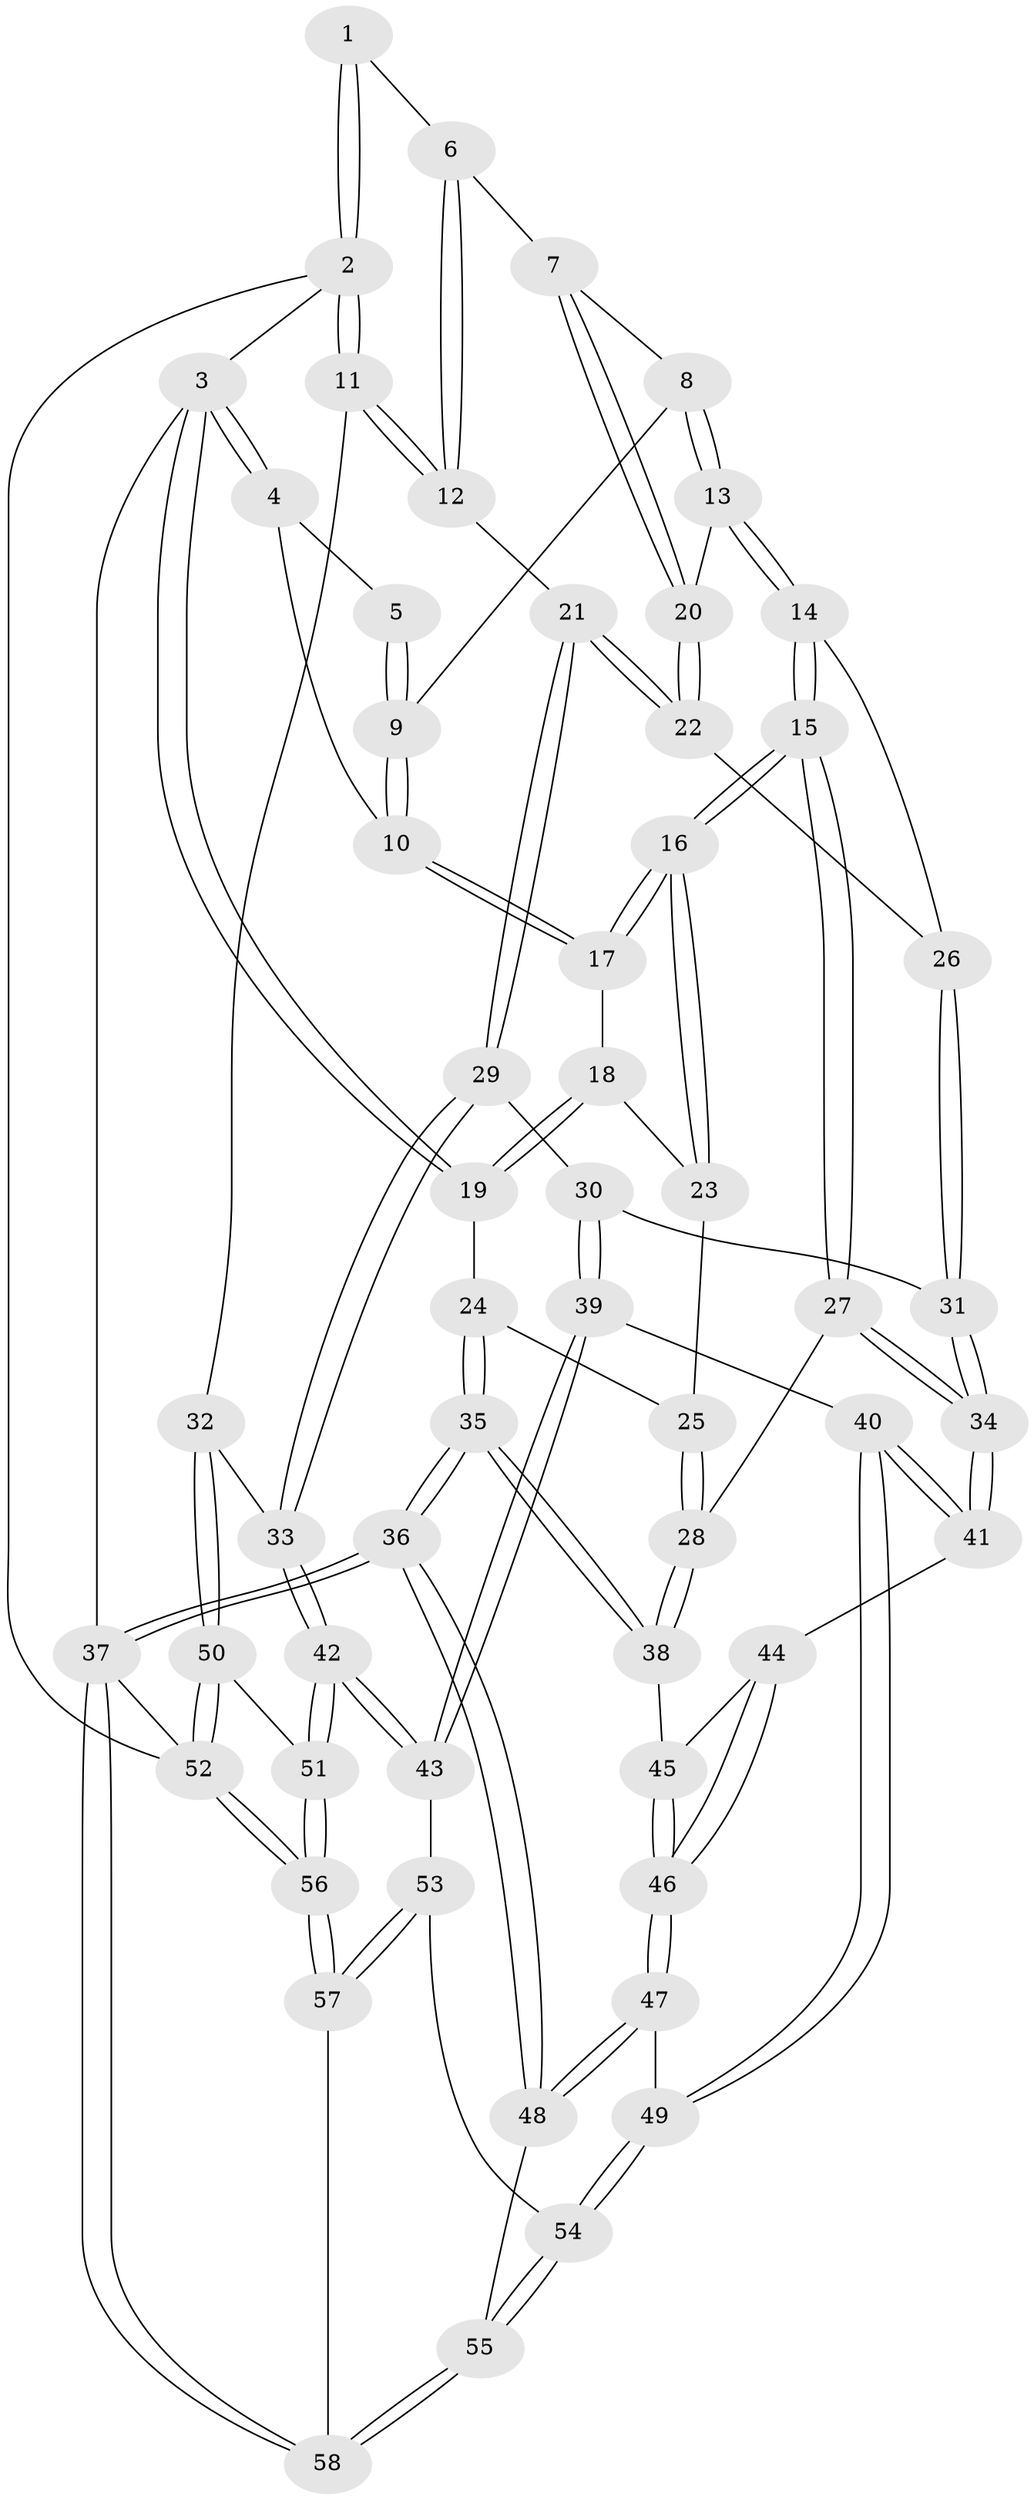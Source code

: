 // coarse degree distribution, {6: 0.17647058823529413, 3: 0.11764705882352941, 4: 0.4117647058823529, 5: 0.23529411764705882, 2: 0.058823529411764705}
// Generated by graph-tools (version 1.1) at 2025/21/03/04/25 18:21:26]
// undirected, 58 vertices, 142 edges
graph export_dot {
graph [start="1"]
  node [color=gray90,style=filled];
  1 [pos="+0.809647245020274+0"];
  2 [pos="+1+0"];
  3 [pos="+0+0"];
  4 [pos="+0.24352618057776892+0"];
  5 [pos="+0.5366588348904495+0"];
  6 [pos="+0.7887789204801785+0"];
  7 [pos="+0.6642176176887498+0.1317697792204225"];
  8 [pos="+0.5647053849241044+0.09797695430246522"];
  9 [pos="+0.5332710462970447+0.0447444061963822"];
  10 [pos="+0.30317060026834464+0.10009363159539397"];
  11 [pos="+1+0.23028768117969886"];
  12 [pos="+0.94080482309185+0.22935384890961133"];
  13 [pos="+0.4736776089151914+0.22351849233474064"];
  14 [pos="+0.40665842476973796+0.29397065127286726"];
  15 [pos="+0.3887899575295207+0.3002841938657188"];
  16 [pos="+0.35569500341261445+0.24954601762725123"];
  17 [pos="+0.3005144436257477+0.11100618389552873"];
  18 [pos="+0.20560056006346644+0.13314532988782177"];
  19 [pos="+0+0"];
  20 [pos="+0.7107033612514603+0.22939458922866673"];
  21 [pos="+0.8251576144358025+0.2812560029935438"];
  22 [pos="+0.7130852263847263+0.23334927643186365"];
  23 [pos="+0.11402885948424339+0.26088502247786716"];
  24 [pos="+0+0.16543056508328313"];
  25 [pos="+0.10115496257466285+0.26974788292517704"];
  26 [pos="+0.5983860669487657+0.32387941549601656"];
  27 [pos="+0.3638412023763775+0.3798818541797456"];
  28 [pos="+0.19331920212934486+0.4506307889325479"];
  29 [pos="+0.7865345735832315+0.45122277631851565"];
  30 [pos="+0.7368850311751933+0.46363096376977575"];
  31 [pos="+0.626284352740682+0.4445021864226195"];
  32 [pos="+1+0.5824062644789225"];
  33 [pos="+0.8561942133774388+0.5403541773094771"];
  34 [pos="+0.48057453930836896+0.5482984061551895"];
  35 [pos="+0+0.6500736078683287"];
  36 [pos="+0+0.844928681151395"];
  37 [pos="+0+1"];
  38 [pos="+0.1321678098243705+0.5307689177910364"];
  39 [pos="+0.5984475193243893+0.7165231196058459"];
  40 [pos="+0.5645904421285673+0.6914377020575474"];
  41 [pos="+0.4819498831735381+0.5658165815983512"];
  42 [pos="+0.7132605902869008+0.7807706393341184"];
  43 [pos="+0.6074056828819944+0.7274489667830845"];
  44 [pos="+0.43763814853490496+0.5879842748652511"];
  45 [pos="+0.2073930905854848+0.5841154300644557"];
  46 [pos="+0.30330422642313914+0.6959870773190884"];
  47 [pos="+0.29641146993133105+0.8107443247740914"];
  48 [pos="+0.05775410263321191+0.8370840244358786"];
  49 [pos="+0.29684727569743025+0.8110008373438448"];
  50 [pos="+1+0.7102596232353804"];
  51 [pos="+0.7270027490963455+0.7993695133039673"];
  52 [pos="+1+1"];
  53 [pos="+0.4906806731183551+0.8728516138724159"];
  54 [pos="+0.35190278334326824+0.8938813902082305"];
  55 [pos="+0.35083548751106886+1"];
  56 [pos="+0.7872099530040472+1"];
  57 [pos="+0.5808766057458434+1"];
  58 [pos="+0.36891817046362885+1"];
  1 -- 2;
  1 -- 2;
  1 -- 6;
  2 -- 3;
  2 -- 11;
  2 -- 11;
  2 -- 52;
  3 -- 4;
  3 -- 4;
  3 -- 19;
  3 -- 19;
  3 -- 37;
  4 -- 5;
  4 -- 10;
  5 -- 9;
  5 -- 9;
  6 -- 7;
  6 -- 12;
  6 -- 12;
  7 -- 8;
  7 -- 20;
  7 -- 20;
  8 -- 9;
  8 -- 13;
  8 -- 13;
  9 -- 10;
  9 -- 10;
  10 -- 17;
  10 -- 17;
  11 -- 12;
  11 -- 12;
  11 -- 32;
  12 -- 21;
  13 -- 14;
  13 -- 14;
  13 -- 20;
  14 -- 15;
  14 -- 15;
  14 -- 26;
  15 -- 16;
  15 -- 16;
  15 -- 27;
  15 -- 27;
  16 -- 17;
  16 -- 17;
  16 -- 23;
  16 -- 23;
  17 -- 18;
  18 -- 19;
  18 -- 19;
  18 -- 23;
  19 -- 24;
  20 -- 22;
  20 -- 22;
  21 -- 22;
  21 -- 22;
  21 -- 29;
  21 -- 29;
  22 -- 26;
  23 -- 25;
  24 -- 25;
  24 -- 35;
  24 -- 35;
  25 -- 28;
  25 -- 28;
  26 -- 31;
  26 -- 31;
  27 -- 28;
  27 -- 34;
  27 -- 34;
  28 -- 38;
  28 -- 38;
  29 -- 30;
  29 -- 33;
  29 -- 33;
  30 -- 31;
  30 -- 39;
  30 -- 39;
  31 -- 34;
  31 -- 34;
  32 -- 33;
  32 -- 50;
  32 -- 50;
  33 -- 42;
  33 -- 42;
  34 -- 41;
  34 -- 41;
  35 -- 36;
  35 -- 36;
  35 -- 38;
  35 -- 38;
  36 -- 37;
  36 -- 37;
  36 -- 48;
  36 -- 48;
  37 -- 58;
  37 -- 58;
  37 -- 52;
  38 -- 45;
  39 -- 40;
  39 -- 43;
  39 -- 43;
  40 -- 41;
  40 -- 41;
  40 -- 49;
  40 -- 49;
  41 -- 44;
  42 -- 43;
  42 -- 43;
  42 -- 51;
  42 -- 51;
  43 -- 53;
  44 -- 45;
  44 -- 46;
  44 -- 46;
  45 -- 46;
  45 -- 46;
  46 -- 47;
  46 -- 47;
  47 -- 48;
  47 -- 48;
  47 -- 49;
  48 -- 55;
  49 -- 54;
  49 -- 54;
  50 -- 51;
  50 -- 52;
  50 -- 52;
  51 -- 56;
  51 -- 56;
  52 -- 56;
  52 -- 56;
  53 -- 54;
  53 -- 57;
  53 -- 57;
  54 -- 55;
  54 -- 55;
  55 -- 58;
  55 -- 58;
  56 -- 57;
  56 -- 57;
  57 -- 58;
}
